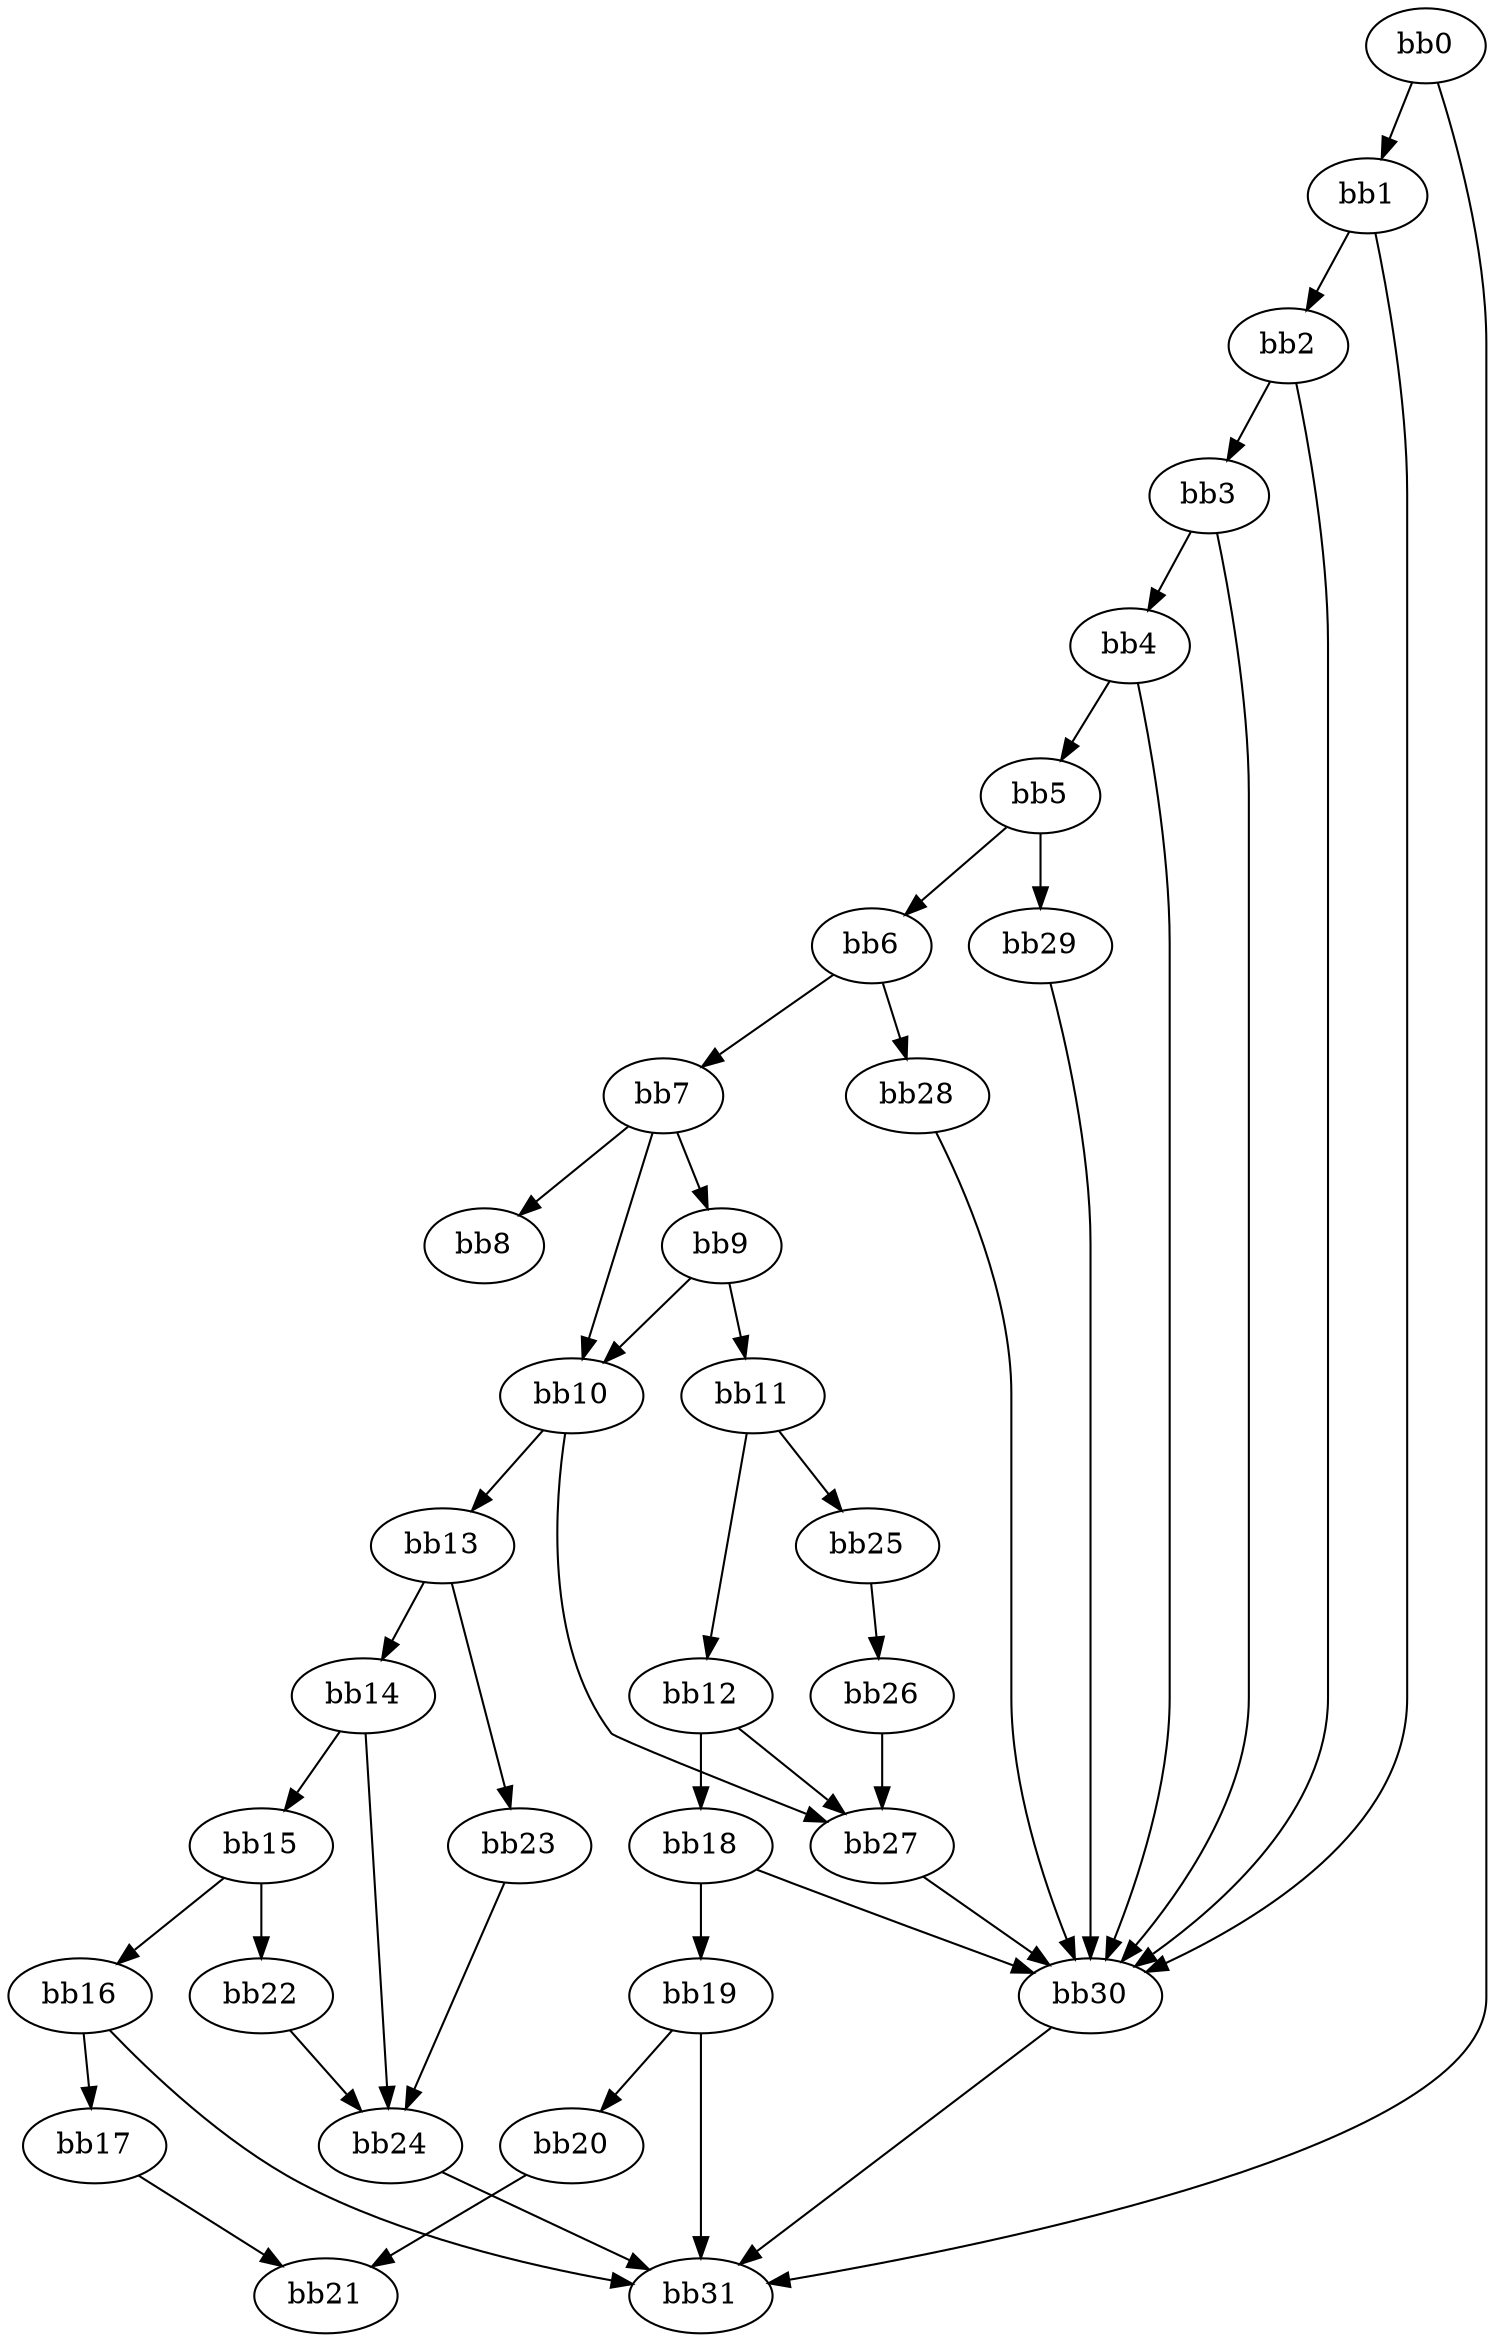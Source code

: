 digraph {
    0 [ label = "bb0\l" ]
    1 [ label = "bb1\l" ]
    2 [ label = "bb2\l" ]
    3 [ label = "bb3\l" ]
    4 [ label = "bb4\l" ]
    5 [ label = "bb5\l" ]
    6 [ label = "bb6\l" ]
    7 [ label = "bb7\l" ]
    8 [ label = "bb8\l" ]
    9 [ label = "bb9\l" ]
    10 [ label = "bb10\l" ]
    11 [ label = "bb11\l" ]
    12 [ label = "bb12\l" ]
    13 [ label = "bb13\l" ]
    14 [ label = "bb14\l" ]
    15 [ label = "bb15\l" ]
    16 [ label = "bb16\l" ]
    17 [ label = "bb17\l" ]
    18 [ label = "bb18\l" ]
    19 [ label = "bb19\l" ]
    20 [ label = "bb20\l" ]
    21 [ label = "bb21\l" ]
    22 [ label = "bb22\l" ]
    23 [ label = "bb23\l" ]
    24 [ label = "bb24\l" ]
    25 [ label = "bb25\l" ]
    26 [ label = "bb26\l" ]
    27 [ label = "bb27\l" ]
    28 [ label = "bb28\l" ]
    29 [ label = "bb29\l" ]
    30 [ label = "bb30\l" ]
    31 [ label = "bb31\l" ]
    0 -> 1 [ ]
    0 -> 31 [ ]
    1 -> 2 [ ]
    1 -> 30 [ ]
    2 -> 3 [ ]
    2 -> 30 [ ]
    3 -> 4 [ ]
    3 -> 30 [ ]
    4 -> 5 [ ]
    4 -> 30 [ ]
    5 -> 6 [ ]
    5 -> 29 [ ]
    6 -> 7 [ ]
    6 -> 28 [ ]
    7 -> 8 [ ]
    7 -> 9 [ ]
    7 -> 10 [ ]
    9 -> 10 [ ]
    9 -> 11 [ ]
    10 -> 13 [ ]
    10 -> 27 [ ]
    11 -> 12 [ ]
    11 -> 25 [ ]
    12 -> 18 [ ]
    12 -> 27 [ ]
    13 -> 14 [ ]
    13 -> 23 [ ]
    14 -> 15 [ ]
    14 -> 24 [ ]
    15 -> 16 [ ]
    15 -> 22 [ ]
    16 -> 17 [ ]
    16 -> 31 [ ]
    17 -> 21 [ ]
    18 -> 19 [ ]
    18 -> 30 [ ]
    19 -> 20 [ ]
    19 -> 31 [ ]
    20 -> 21 [ ]
    22 -> 24 [ ]
    23 -> 24 [ ]
    24 -> 31 [ ]
    25 -> 26 [ ]
    26 -> 27 [ ]
    27 -> 30 [ ]
    28 -> 30 [ ]
    29 -> 30 [ ]
    30 -> 31 [ ]
}

